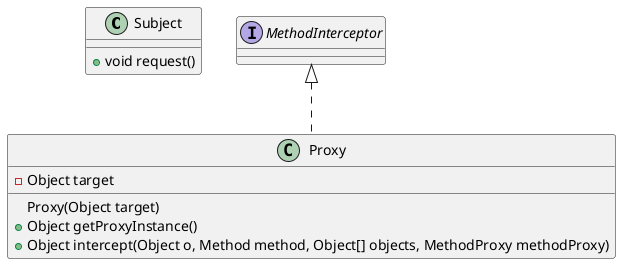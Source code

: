 @startuml

class Subject {
  +void request()
}

class Proxy implements MethodInterceptor {
  -Object target

  Proxy(Object target)
  +Object getProxyInstance()
  +Object intercept(Object o, Method method, Object[] objects, MethodProxy methodProxy)
}

@enduml
